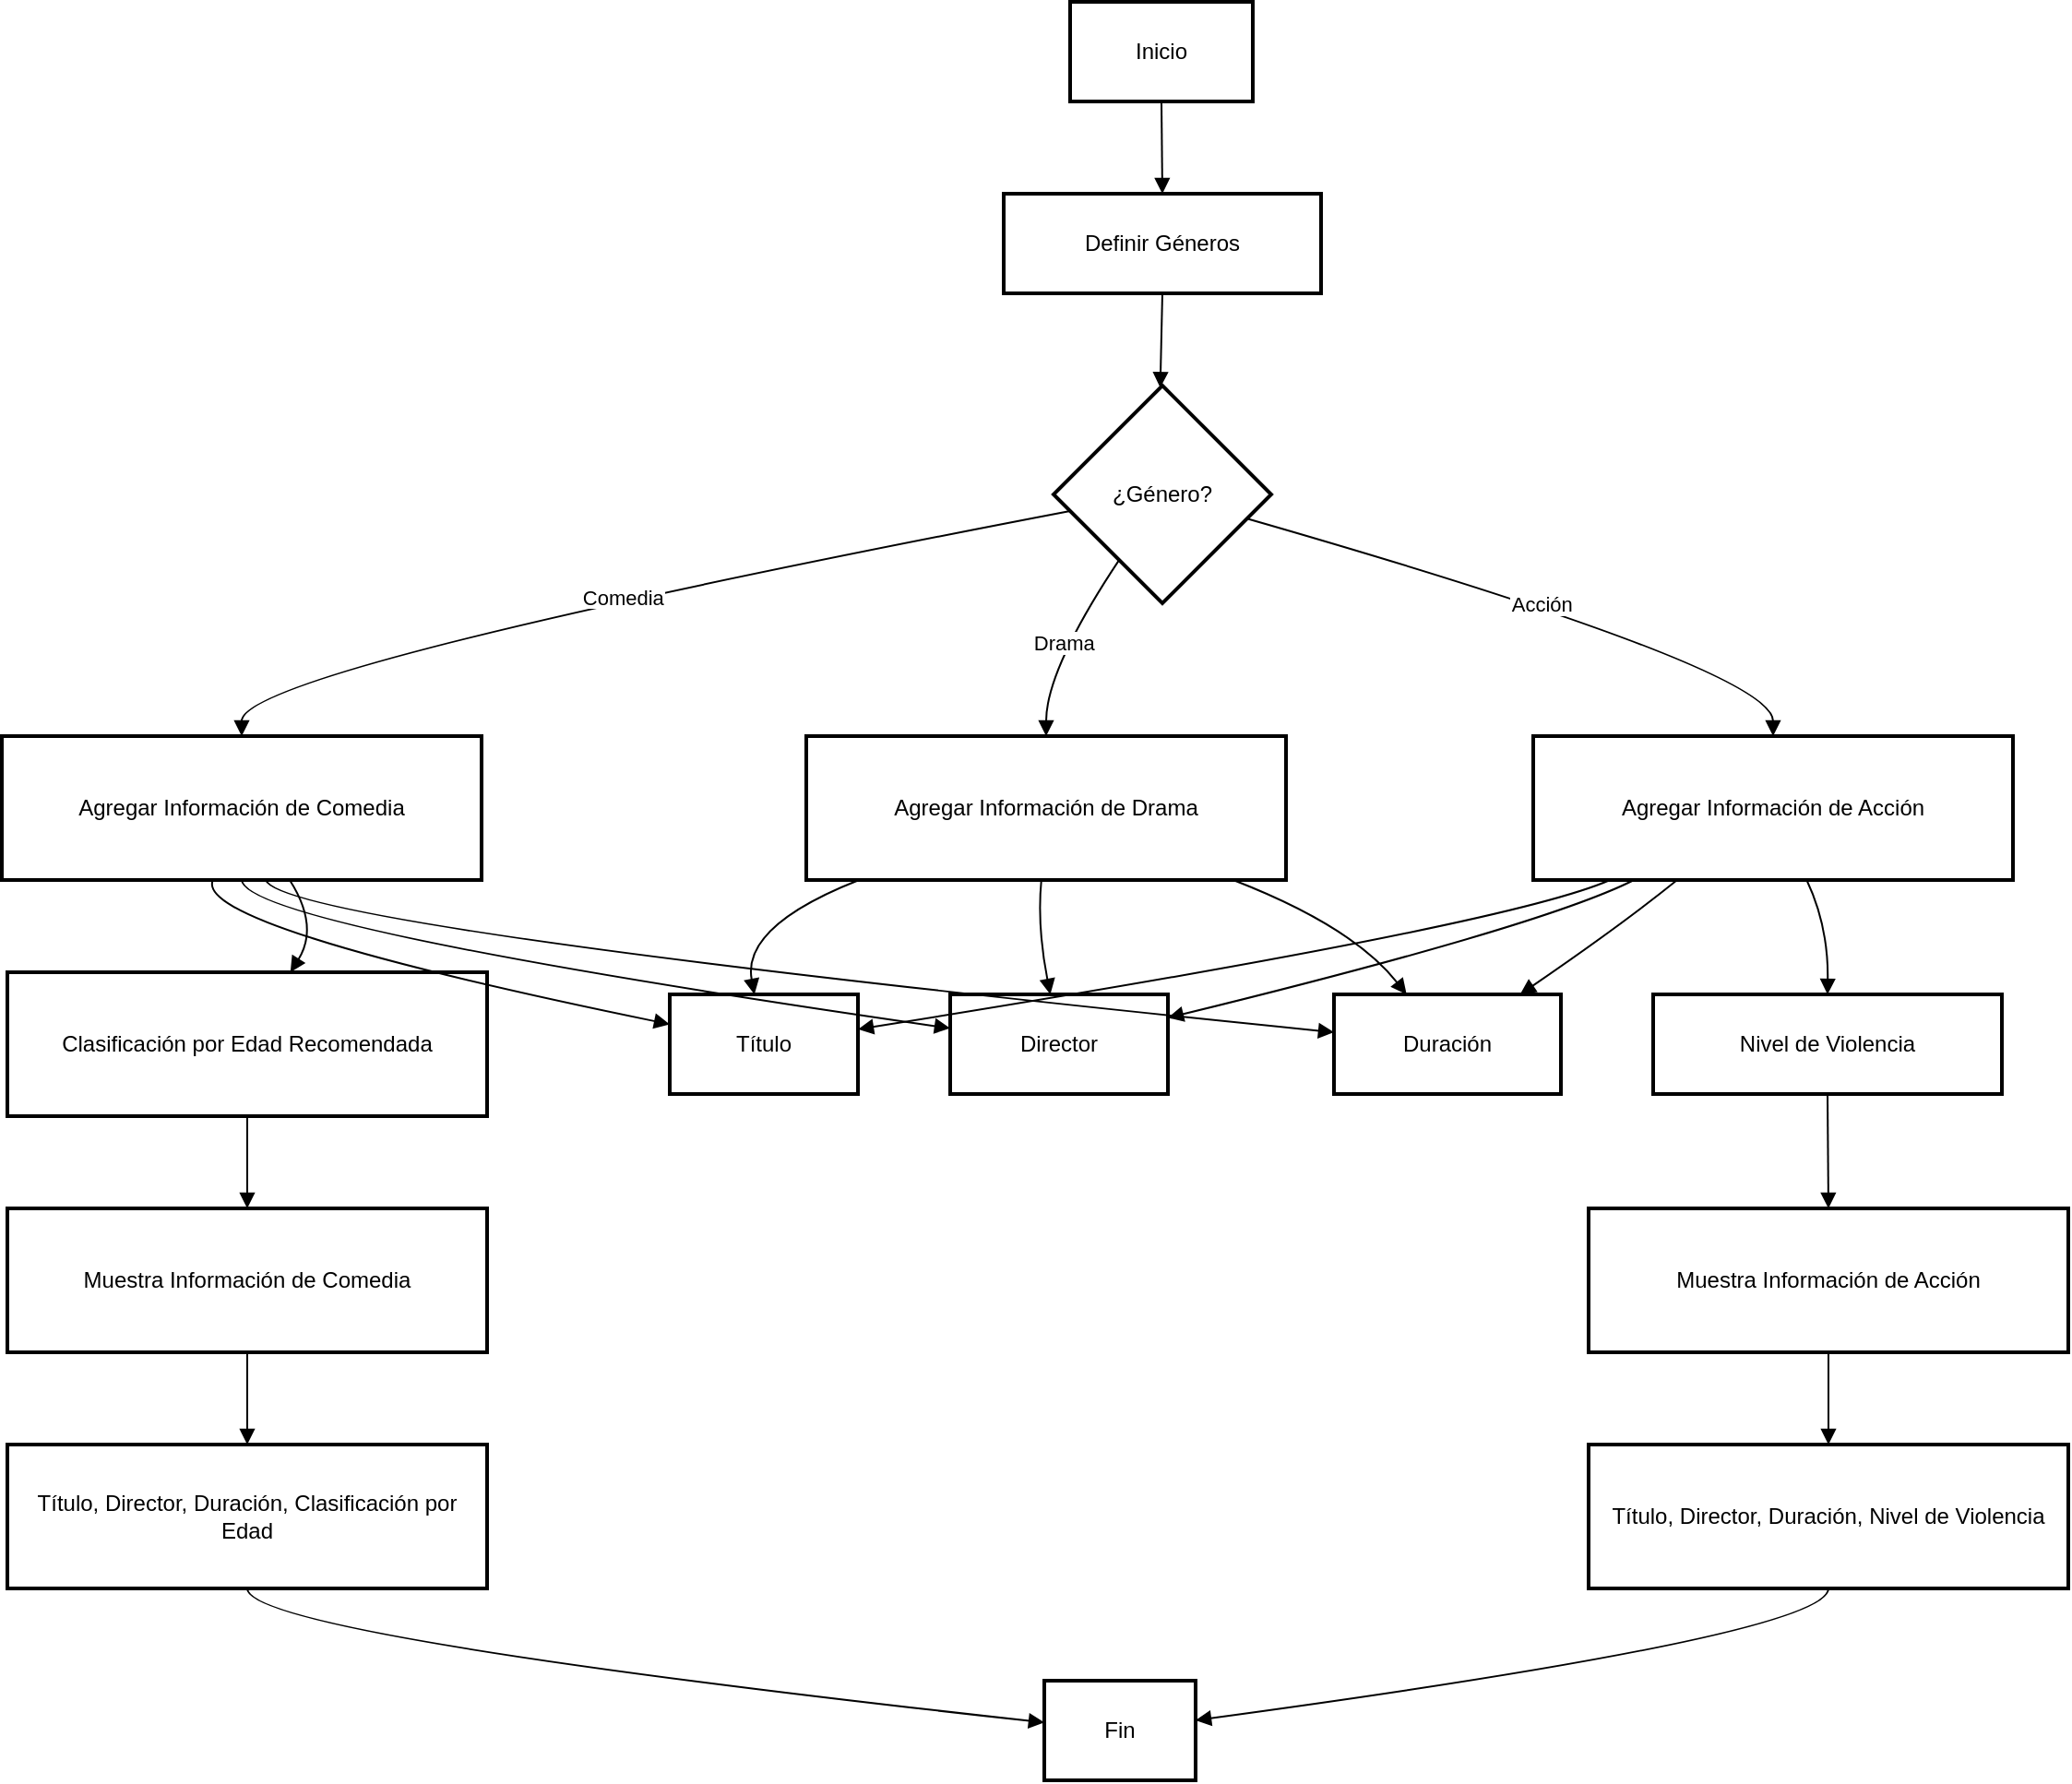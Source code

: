 <mxfile version="27.0.5">
  <diagram name="Página-1" id="DHQEFtjMNGqHZC-9C6aB">
    <mxGraphModel dx="1240" dy="580" grid="1" gridSize="10" guides="1" tooltips="1" connect="1" arrows="1" fold="1" page="1" pageScale="1" pageWidth="827" pageHeight="1169" math="0" shadow="0">
      <root>
        <mxCell id="0" />
        <mxCell id="1" parent="0" />
        <mxCell id="2" value="Inicio" style="whiteSpace=wrap;strokeWidth=2;" parent="1" vertex="1">
          <mxGeometry x="587" y="8" width="99" height="54" as="geometry" />
        </mxCell>
        <mxCell id="3" value="Definir Géneros" style="whiteSpace=wrap;strokeWidth=2;" parent="1" vertex="1">
          <mxGeometry x="551" y="112" width="172" height="54" as="geometry" />
        </mxCell>
        <mxCell id="4" value="¿Género?" style="rhombus;strokeWidth=2;whiteSpace=wrap;" parent="1" vertex="1">
          <mxGeometry x="578" y="216" width="118" height="118" as="geometry" />
        </mxCell>
        <mxCell id="5" value="Agregar Información de Comedia" style="whiteSpace=wrap;strokeWidth=2;" parent="1" vertex="1">
          <mxGeometry x="8" y="406" width="260" height="78" as="geometry" />
        </mxCell>
        <mxCell id="6" value="Agregar Información de Drama" style="whiteSpace=wrap;strokeWidth=2;" parent="1" vertex="1">
          <mxGeometry x="444" y="406" width="260" height="78" as="geometry" />
        </mxCell>
        <mxCell id="7" value="Agregar Información de Acción" style="whiteSpace=wrap;strokeWidth=2;" parent="1" vertex="1">
          <mxGeometry x="838" y="406" width="260" height="78" as="geometry" />
        </mxCell>
        <mxCell id="8" value="Título" style="whiteSpace=wrap;strokeWidth=2;" parent="1" vertex="1">
          <mxGeometry x="370" y="546" width="102" height="54" as="geometry" />
        </mxCell>
        <mxCell id="9" value="Director" style="whiteSpace=wrap;strokeWidth=2;" parent="1" vertex="1">
          <mxGeometry x="522" y="546" width="118" height="54" as="geometry" />
        </mxCell>
        <mxCell id="10" value="Duración" style="whiteSpace=wrap;strokeWidth=2;" parent="1" vertex="1">
          <mxGeometry x="730" y="546" width="123" height="54" as="geometry" />
        </mxCell>
        <mxCell id="11" value="Clasificación por Edad Recomendada" style="whiteSpace=wrap;strokeWidth=2;" parent="1" vertex="1">
          <mxGeometry x="11" y="534" width="260" height="78" as="geometry" />
        </mxCell>
        <mxCell id="12" value="Nivel de Violencia" style="whiteSpace=wrap;strokeWidth=2;" parent="1" vertex="1">
          <mxGeometry x="903" y="546" width="189" height="54" as="geometry" />
        </mxCell>
        <mxCell id="13" value="Muestra Información de Comedia" style="whiteSpace=wrap;strokeWidth=2;" parent="1" vertex="1">
          <mxGeometry x="11" y="662" width="260" height="78" as="geometry" />
        </mxCell>
        <mxCell id="14" value="Muestra Información de Acción" style="whiteSpace=wrap;strokeWidth=2;" parent="1" vertex="1">
          <mxGeometry x="868" y="662" width="260" height="78" as="geometry" />
        </mxCell>
        <mxCell id="15" value="Título, Director, Duración, Clasificación por Edad" style="whiteSpace=wrap;strokeWidth=2;" parent="1" vertex="1">
          <mxGeometry x="11" y="790" width="260" height="78" as="geometry" />
        </mxCell>
        <mxCell id="16" value="Título, Director, Duración, Nivel de Violencia" style="whiteSpace=wrap;strokeWidth=2;" parent="1" vertex="1">
          <mxGeometry x="868" y="790" width="260" height="78" as="geometry" />
        </mxCell>
        <mxCell id="17" value="Fin" style="whiteSpace=wrap;strokeWidth=2;" parent="1" vertex="1">
          <mxGeometry x="573" y="918" width="82" height="54" as="geometry" />
        </mxCell>
        <mxCell id="18" value="" style="curved=1;startArrow=none;endArrow=block;exitX=0.5;exitY=1;entryX=0.5;entryY=0;" parent="1" source="2" target="3" edge="1">
          <mxGeometry relative="1" as="geometry">
            <Array as="points" />
          </mxGeometry>
        </mxCell>
        <mxCell id="19" value="" style="curved=1;startArrow=none;endArrow=block;exitX=0.5;exitY=1;entryX=0.49;entryY=0;" parent="1" source="3" target="4" edge="1">
          <mxGeometry relative="1" as="geometry">
            <Array as="points" />
          </mxGeometry>
        </mxCell>
        <mxCell id="20" value="Comedia" style="curved=1;startArrow=none;endArrow=block;exitX=0;exitY=0.59;entryX=0.5;entryY=0;" parent="1" source="4" target="5" edge="1">
          <mxGeometry relative="1" as="geometry">
            <Array as="points">
              <mxPoint x="138" y="370" />
            </Array>
          </mxGeometry>
        </mxCell>
        <mxCell id="21" value="Drama" style="curved=1;startArrow=none;endArrow=block;exitX=0.17;exitY=1;entryX=0.5;entryY=0;" parent="1" source="4" target="6" edge="1">
          <mxGeometry relative="1" as="geometry">
            <Array as="points">
              <mxPoint x="574" y="370" />
            </Array>
          </mxGeometry>
        </mxCell>
        <mxCell id="22" value="Acción" style="curved=1;startArrow=none;endArrow=block;exitX=0.99;exitY=0.64;entryX=0.5;entryY=0;" parent="1" source="4" target="7" edge="1">
          <mxGeometry relative="1" as="geometry">
            <Array as="points">
              <mxPoint x="968" y="370" />
            </Array>
          </mxGeometry>
        </mxCell>
        <mxCell id="23" value="" style="curved=1;startArrow=none;endArrow=block;exitX=0.44;exitY=1;entryX=0;entryY=0.3;" parent="1" source="5" target="8" edge="1">
          <mxGeometry relative="1" as="geometry">
            <Array as="points">
              <mxPoint x="111" y="509" />
            </Array>
          </mxGeometry>
        </mxCell>
        <mxCell id="24" value="" style="curved=1;startArrow=none;endArrow=block;exitX=0.5;exitY=1;entryX=0;entryY=0.34;" parent="1" source="5" target="9" edge="1">
          <mxGeometry relative="1" as="geometry">
            <Array as="points">
              <mxPoint x="140" y="509" />
            </Array>
          </mxGeometry>
        </mxCell>
        <mxCell id="25" value="" style="curved=1;startArrow=none;endArrow=block;exitX=0.55;exitY=1;entryX=0;entryY=0.38;" parent="1" source="5" target="10" edge="1">
          <mxGeometry relative="1" as="geometry">
            <Array as="points">
              <mxPoint x="160" y="509" />
            </Array>
          </mxGeometry>
        </mxCell>
        <mxCell id="26" value="" style="curved=1;startArrow=none;endArrow=block;exitX=0.6;exitY=1;entryX=0.59;entryY=0;" parent="1" source="5" target="11" edge="1">
          <mxGeometry relative="1" as="geometry">
            <Array as="points">
              <mxPoint x="180" y="509" />
            </Array>
          </mxGeometry>
        </mxCell>
        <mxCell id="27" value="" style="curved=1;startArrow=none;endArrow=block;exitX=0.11;exitY=1;entryX=0.45;entryY=0;" parent="1" source="6" target="8" edge="1">
          <mxGeometry relative="1" as="geometry">
            <Array as="points">
              <mxPoint x="409" y="509" />
            </Array>
          </mxGeometry>
        </mxCell>
        <mxCell id="28" value="" style="curved=1;startArrow=none;endArrow=block;exitX=0.49;exitY=1;entryX=0.46;entryY=0;" parent="1" source="6" target="9" edge="1">
          <mxGeometry relative="1" as="geometry">
            <Array as="points">
              <mxPoint x="569" y="509" />
            </Array>
          </mxGeometry>
        </mxCell>
        <mxCell id="29" value="" style="curved=1;startArrow=none;endArrow=block;exitX=0.89;exitY=1;entryX=0.32;entryY=0;" parent="1" source="6" target="10" edge="1">
          <mxGeometry relative="1" as="geometry">
            <Array as="points">
              <mxPoint x="740" y="509" />
            </Array>
          </mxGeometry>
        </mxCell>
        <mxCell id="30" value="" style="curved=1;startArrow=none;endArrow=block;exitX=0.16;exitY=1;entryX=1;entryY=0.35;" parent="1" source="7" target="8" edge="1">
          <mxGeometry relative="1" as="geometry">
            <Array as="points">
              <mxPoint x="823" y="509" />
            </Array>
          </mxGeometry>
        </mxCell>
        <mxCell id="31" value="" style="curved=1;startArrow=none;endArrow=block;exitX=0.21;exitY=1;entryX=1.01;entryY=0.23;" parent="1" source="7" target="9" edge="1">
          <mxGeometry relative="1" as="geometry">
            <Array as="points">
              <mxPoint x="843" y="509" />
            </Array>
          </mxGeometry>
        </mxCell>
        <mxCell id="32" value="" style="curved=1;startArrow=none;endArrow=block;exitX=0.3;exitY=1;entryX=0.82;entryY=0;" parent="1" source="7" target="10" edge="1">
          <mxGeometry relative="1" as="geometry">
            <Array as="points">
              <mxPoint x="885" y="509" />
            </Array>
          </mxGeometry>
        </mxCell>
        <mxCell id="33" value="" style="curved=1;startArrow=none;endArrow=block;exitX=0.57;exitY=1;entryX=0.5;entryY=0;" parent="1" source="7" target="12" edge="1">
          <mxGeometry relative="1" as="geometry">
            <Array as="points">
              <mxPoint x="998" y="509" />
            </Array>
          </mxGeometry>
        </mxCell>
        <mxCell id="34" value="" style="curved=1;startArrow=none;endArrow=block;exitX=0.5;exitY=1;entryX=0.5;entryY=0;" parent="1" source="11" target="13" edge="1">
          <mxGeometry relative="1" as="geometry">
            <Array as="points" />
          </mxGeometry>
        </mxCell>
        <mxCell id="35" value="" style="curved=1;startArrow=none;endArrow=block;exitX=0.5;exitY=1;entryX=0.5;entryY=0;" parent="1" source="12" target="14" edge="1">
          <mxGeometry relative="1" as="geometry">
            <Array as="points" />
          </mxGeometry>
        </mxCell>
        <mxCell id="36" value="" style="curved=1;startArrow=none;endArrow=block;exitX=0.5;exitY=1;entryX=0.5;entryY=0;" parent="1" source="13" target="15" edge="1">
          <mxGeometry relative="1" as="geometry">
            <Array as="points" />
          </mxGeometry>
        </mxCell>
        <mxCell id="37" value="" style="curved=1;startArrow=none;endArrow=block;exitX=0.5;exitY=1;entryX=0.5;entryY=0;" parent="1" source="14" target="16" edge="1">
          <mxGeometry relative="1" as="geometry">
            <Array as="points" />
          </mxGeometry>
        </mxCell>
        <mxCell id="38" value="" style="curved=1;startArrow=none;endArrow=block;exitX=0.5;exitY=1;entryX=0;entryY=0.42;" parent="1" source="15" target="17" edge="1">
          <mxGeometry relative="1" as="geometry">
            <Array as="points">
              <mxPoint x="141" y="893" />
            </Array>
          </mxGeometry>
        </mxCell>
        <mxCell id="39" value="" style="curved=1;startArrow=none;endArrow=block;exitX=0.5;exitY=1;entryX=0.99;entryY=0.4;" parent="1" source="16" target="17" edge="1">
          <mxGeometry relative="1" as="geometry">
            <Array as="points">
              <mxPoint x="998" y="893" />
            </Array>
          </mxGeometry>
        </mxCell>
      </root>
    </mxGraphModel>
  </diagram>
</mxfile>
